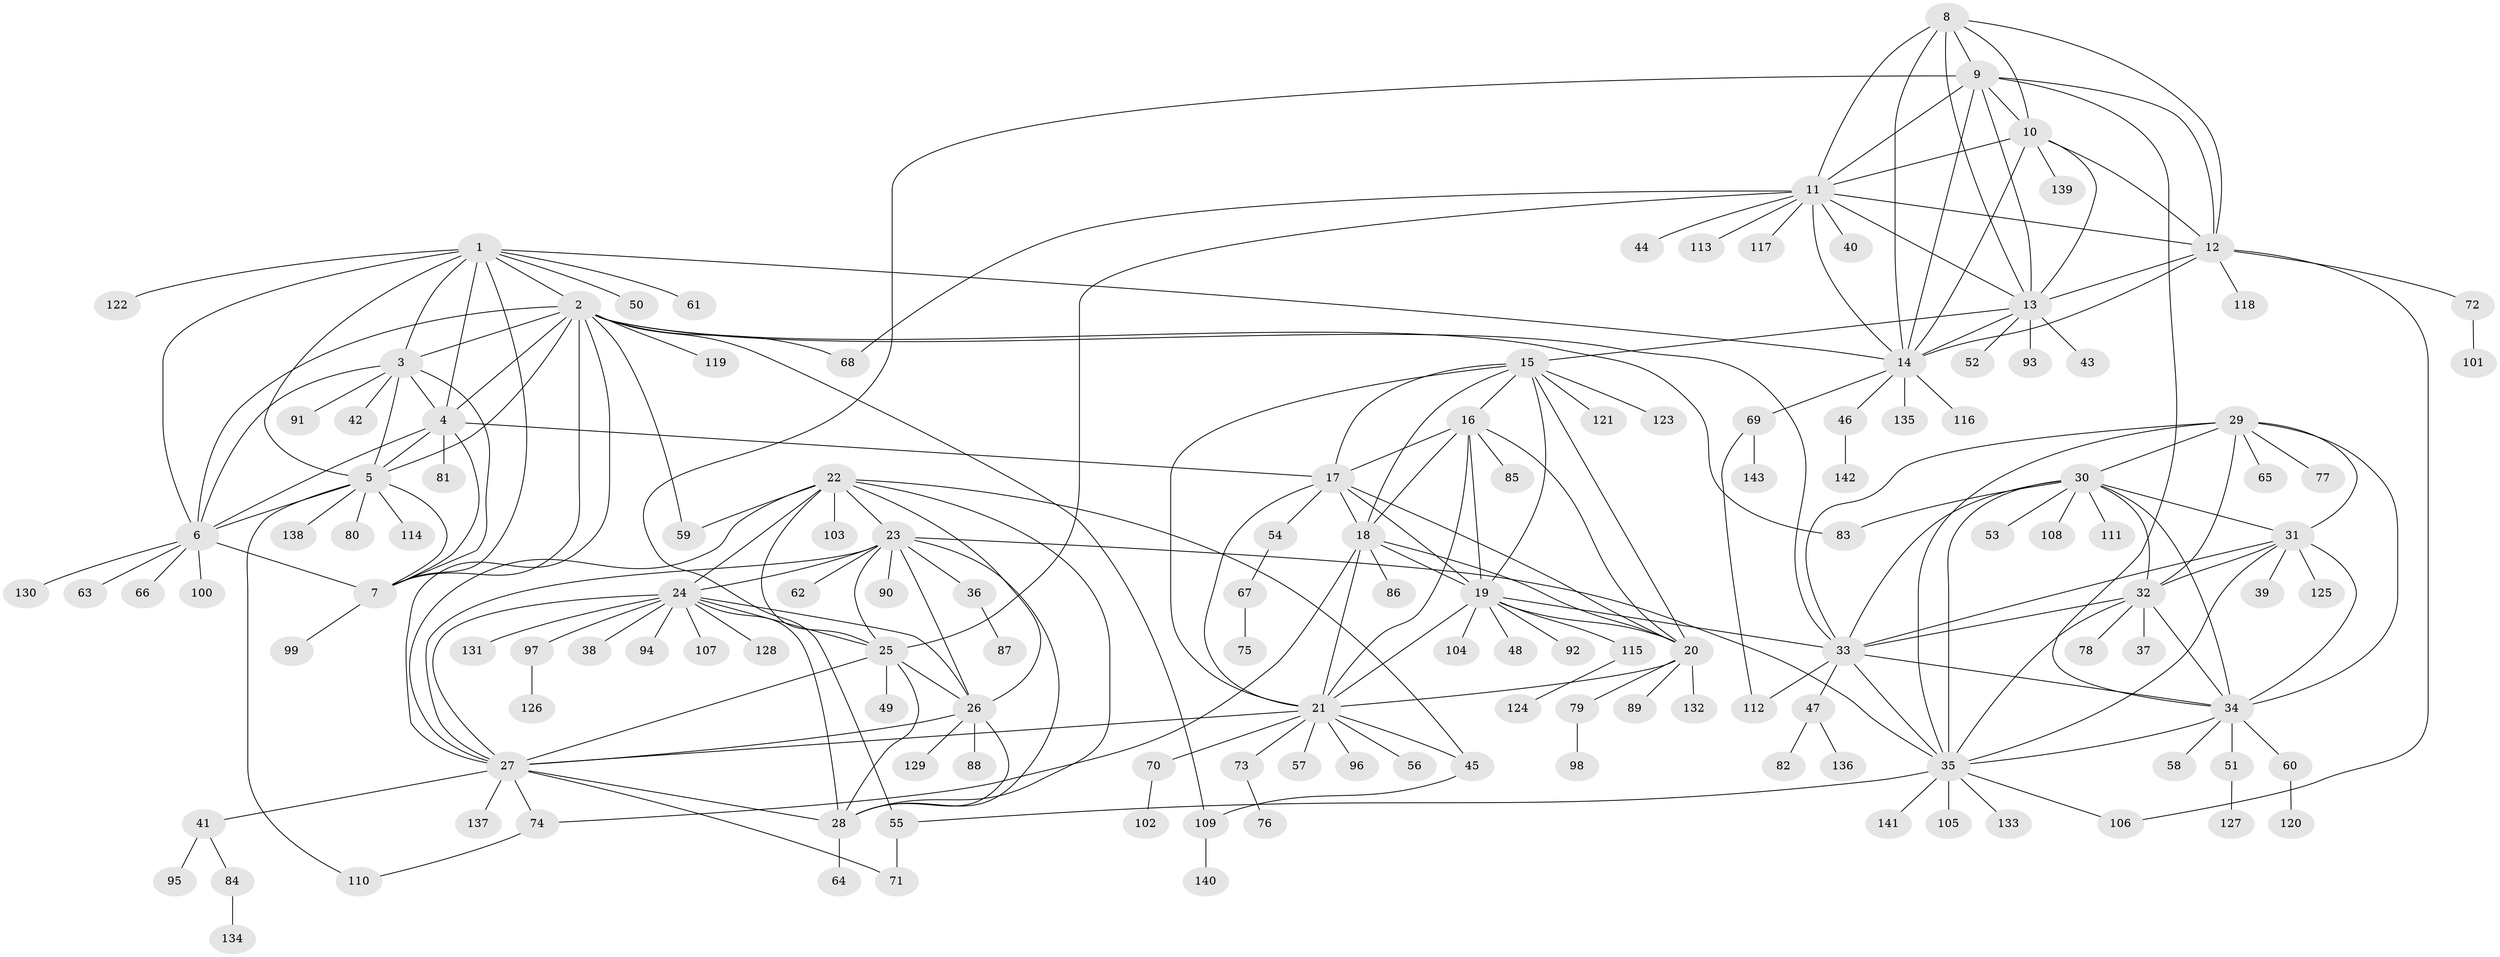 // Generated by graph-tools (version 1.1) at 2025/02/03/09/25 03:02:38]
// undirected, 143 vertices, 234 edges
graph export_dot {
graph [start="1"]
  node [color=gray90,style=filled];
  1;
  2;
  3;
  4;
  5;
  6;
  7;
  8;
  9;
  10;
  11;
  12;
  13;
  14;
  15;
  16;
  17;
  18;
  19;
  20;
  21;
  22;
  23;
  24;
  25;
  26;
  27;
  28;
  29;
  30;
  31;
  32;
  33;
  34;
  35;
  36;
  37;
  38;
  39;
  40;
  41;
  42;
  43;
  44;
  45;
  46;
  47;
  48;
  49;
  50;
  51;
  52;
  53;
  54;
  55;
  56;
  57;
  58;
  59;
  60;
  61;
  62;
  63;
  64;
  65;
  66;
  67;
  68;
  69;
  70;
  71;
  72;
  73;
  74;
  75;
  76;
  77;
  78;
  79;
  80;
  81;
  82;
  83;
  84;
  85;
  86;
  87;
  88;
  89;
  90;
  91;
  92;
  93;
  94;
  95;
  96;
  97;
  98;
  99;
  100;
  101;
  102;
  103;
  104;
  105;
  106;
  107;
  108;
  109;
  110;
  111;
  112;
  113;
  114;
  115;
  116;
  117;
  118;
  119;
  120;
  121;
  122;
  123;
  124;
  125;
  126;
  127;
  128;
  129;
  130;
  131;
  132;
  133;
  134;
  135;
  136;
  137;
  138;
  139;
  140;
  141;
  142;
  143;
  1 -- 2;
  1 -- 3;
  1 -- 4;
  1 -- 5;
  1 -- 6;
  1 -- 7;
  1 -- 14;
  1 -- 50;
  1 -- 61;
  1 -- 122;
  2 -- 3;
  2 -- 4;
  2 -- 5;
  2 -- 6;
  2 -- 7;
  2 -- 27;
  2 -- 33;
  2 -- 59;
  2 -- 68;
  2 -- 83;
  2 -- 109;
  2 -- 119;
  3 -- 4;
  3 -- 5;
  3 -- 6;
  3 -- 7;
  3 -- 42;
  3 -- 91;
  4 -- 5;
  4 -- 6;
  4 -- 7;
  4 -- 17;
  4 -- 81;
  5 -- 6;
  5 -- 7;
  5 -- 80;
  5 -- 110;
  5 -- 114;
  5 -- 138;
  6 -- 7;
  6 -- 63;
  6 -- 66;
  6 -- 100;
  6 -- 130;
  7 -- 99;
  8 -- 9;
  8 -- 10;
  8 -- 11;
  8 -- 12;
  8 -- 13;
  8 -- 14;
  9 -- 10;
  9 -- 11;
  9 -- 12;
  9 -- 13;
  9 -- 14;
  9 -- 34;
  9 -- 55;
  10 -- 11;
  10 -- 12;
  10 -- 13;
  10 -- 14;
  10 -- 139;
  11 -- 12;
  11 -- 13;
  11 -- 14;
  11 -- 25;
  11 -- 40;
  11 -- 44;
  11 -- 68;
  11 -- 113;
  11 -- 117;
  12 -- 13;
  12 -- 14;
  12 -- 72;
  12 -- 106;
  12 -- 118;
  13 -- 14;
  13 -- 15;
  13 -- 43;
  13 -- 52;
  13 -- 93;
  14 -- 46;
  14 -- 69;
  14 -- 116;
  14 -- 135;
  15 -- 16;
  15 -- 17;
  15 -- 18;
  15 -- 19;
  15 -- 20;
  15 -- 21;
  15 -- 121;
  15 -- 123;
  16 -- 17;
  16 -- 18;
  16 -- 19;
  16 -- 20;
  16 -- 21;
  16 -- 85;
  17 -- 18;
  17 -- 19;
  17 -- 20;
  17 -- 21;
  17 -- 54;
  18 -- 19;
  18 -- 20;
  18 -- 21;
  18 -- 74;
  18 -- 86;
  19 -- 20;
  19 -- 21;
  19 -- 33;
  19 -- 48;
  19 -- 92;
  19 -- 104;
  19 -- 115;
  20 -- 21;
  20 -- 79;
  20 -- 89;
  20 -- 132;
  21 -- 27;
  21 -- 45;
  21 -- 56;
  21 -- 57;
  21 -- 70;
  21 -- 73;
  21 -- 96;
  22 -- 23;
  22 -- 24;
  22 -- 25;
  22 -- 26;
  22 -- 27;
  22 -- 28;
  22 -- 45;
  22 -- 59;
  22 -- 103;
  23 -- 24;
  23 -- 25;
  23 -- 26;
  23 -- 27;
  23 -- 28;
  23 -- 35;
  23 -- 36;
  23 -- 62;
  23 -- 90;
  24 -- 25;
  24 -- 26;
  24 -- 27;
  24 -- 28;
  24 -- 38;
  24 -- 94;
  24 -- 97;
  24 -- 107;
  24 -- 128;
  24 -- 131;
  25 -- 26;
  25 -- 27;
  25 -- 28;
  25 -- 49;
  26 -- 27;
  26 -- 28;
  26 -- 88;
  26 -- 129;
  27 -- 28;
  27 -- 41;
  27 -- 71;
  27 -- 74;
  27 -- 137;
  28 -- 64;
  29 -- 30;
  29 -- 31;
  29 -- 32;
  29 -- 33;
  29 -- 34;
  29 -- 35;
  29 -- 65;
  29 -- 77;
  30 -- 31;
  30 -- 32;
  30 -- 33;
  30 -- 34;
  30 -- 35;
  30 -- 53;
  30 -- 83;
  30 -- 108;
  30 -- 111;
  31 -- 32;
  31 -- 33;
  31 -- 34;
  31 -- 35;
  31 -- 39;
  31 -- 125;
  32 -- 33;
  32 -- 34;
  32 -- 35;
  32 -- 37;
  32 -- 78;
  33 -- 34;
  33 -- 35;
  33 -- 47;
  33 -- 112;
  34 -- 35;
  34 -- 51;
  34 -- 58;
  34 -- 60;
  35 -- 55;
  35 -- 105;
  35 -- 106;
  35 -- 133;
  35 -- 141;
  36 -- 87;
  41 -- 84;
  41 -- 95;
  45 -- 109;
  46 -- 142;
  47 -- 82;
  47 -- 136;
  51 -- 127;
  54 -- 67;
  55 -- 71;
  60 -- 120;
  67 -- 75;
  69 -- 112;
  69 -- 143;
  70 -- 102;
  72 -- 101;
  73 -- 76;
  74 -- 110;
  79 -- 98;
  84 -- 134;
  97 -- 126;
  109 -- 140;
  115 -- 124;
}
